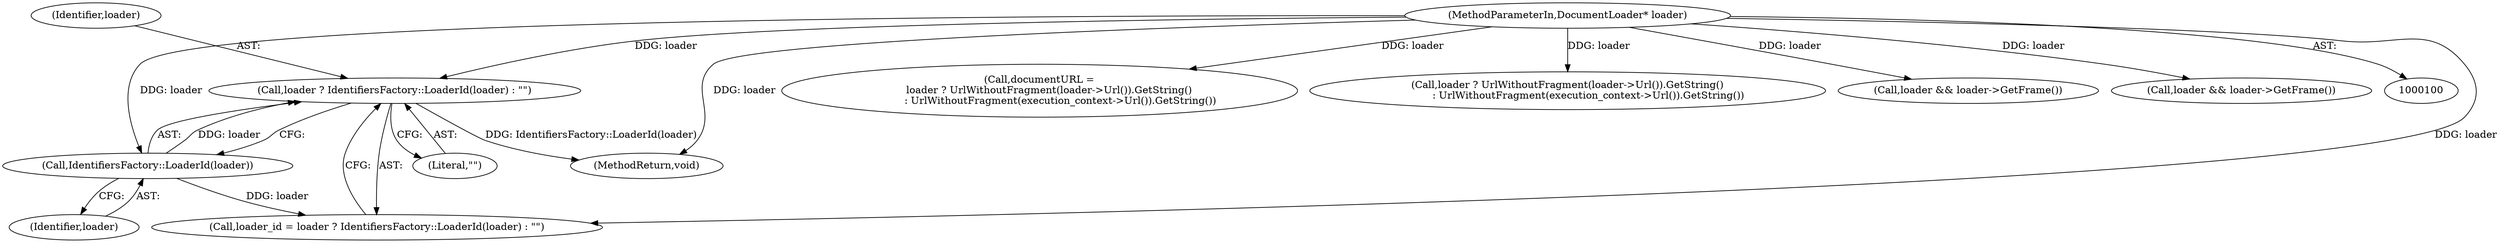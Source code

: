 digraph "0_Chrome_1c40f9042ae2d6ee7483d72998aabb5e73b2ff60_2@pointer" {
"1000117" [label="(Call,loader ? IdentifiersFactory::LoaderId(loader) : \"\")"];
"1000103" [label="(MethodParameterIn,DocumentLoader* loader)"];
"1000119" [label="(Call,IdentifiersFactory::LoaderId(loader))"];
"1000115" [label="(Call,loader_id = loader ? IdentifiersFactory::LoaderId(loader) : \"\")"];
"1000245" [label="(MethodReturn,void)"];
"1000211" [label="(Call,documentURL =\n      loader ? UrlWithoutFragment(loader->Url()).GetString()\n             : UrlWithoutFragment(execution_context->Url()).GetString())"];
"1000117" [label="(Call,loader ? IdentifiersFactory::LoaderId(loader) : \"\")"];
"1000213" [label="(Call,loader ? UrlWithoutFragment(loader->Url()).GetString()\n             : UrlWithoutFragment(execution_context->Url()).GetString())"];
"1000103" [label="(MethodParameterIn,DocumentLoader* loader)"];
"1000120" [label="(Identifier,loader)"];
"1000142" [label="(Call,loader && loader->GetFrame())"];
"1000156" [label="(Call,loader && loader->GetFrame())"];
"1000119" [label="(Call,IdentifiersFactory::LoaderId(loader))"];
"1000118" [label="(Identifier,loader)"];
"1000121" [label="(Literal,\"\")"];
"1000117" -> "1000115"  [label="AST: "];
"1000117" -> "1000119"  [label="CFG: "];
"1000117" -> "1000121"  [label="CFG: "];
"1000118" -> "1000117"  [label="AST: "];
"1000119" -> "1000117"  [label="AST: "];
"1000121" -> "1000117"  [label="AST: "];
"1000115" -> "1000117"  [label="CFG: "];
"1000117" -> "1000245"  [label="DDG: IdentifiersFactory::LoaderId(loader)"];
"1000103" -> "1000117"  [label="DDG: loader"];
"1000119" -> "1000117"  [label="DDG: loader"];
"1000103" -> "1000100"  [label="AST: "];
"1000103" -> "1000245"  [label="DDG: loader"];
"1000103" -> "1000115"  [label="DDG: loader"];
"1000103" -> "1000119"  [label="DDG: loader"];
"1000103" -> "1000142"  [label="DDG: loader"];
"1000103" -> "1000156"  [label="DDG: loader"];
"1000103" -> "1000211"  [label="DDG: loader"];
"1000103" -> "1000213"  [label="DDG: loader"];
"1000119" -> "1000120"  [label="CFG: "];
"1000120" -> "1000119"  [label="AST: "];
"1000119" -> "1000115"  [label="DDG: loader"];
}
